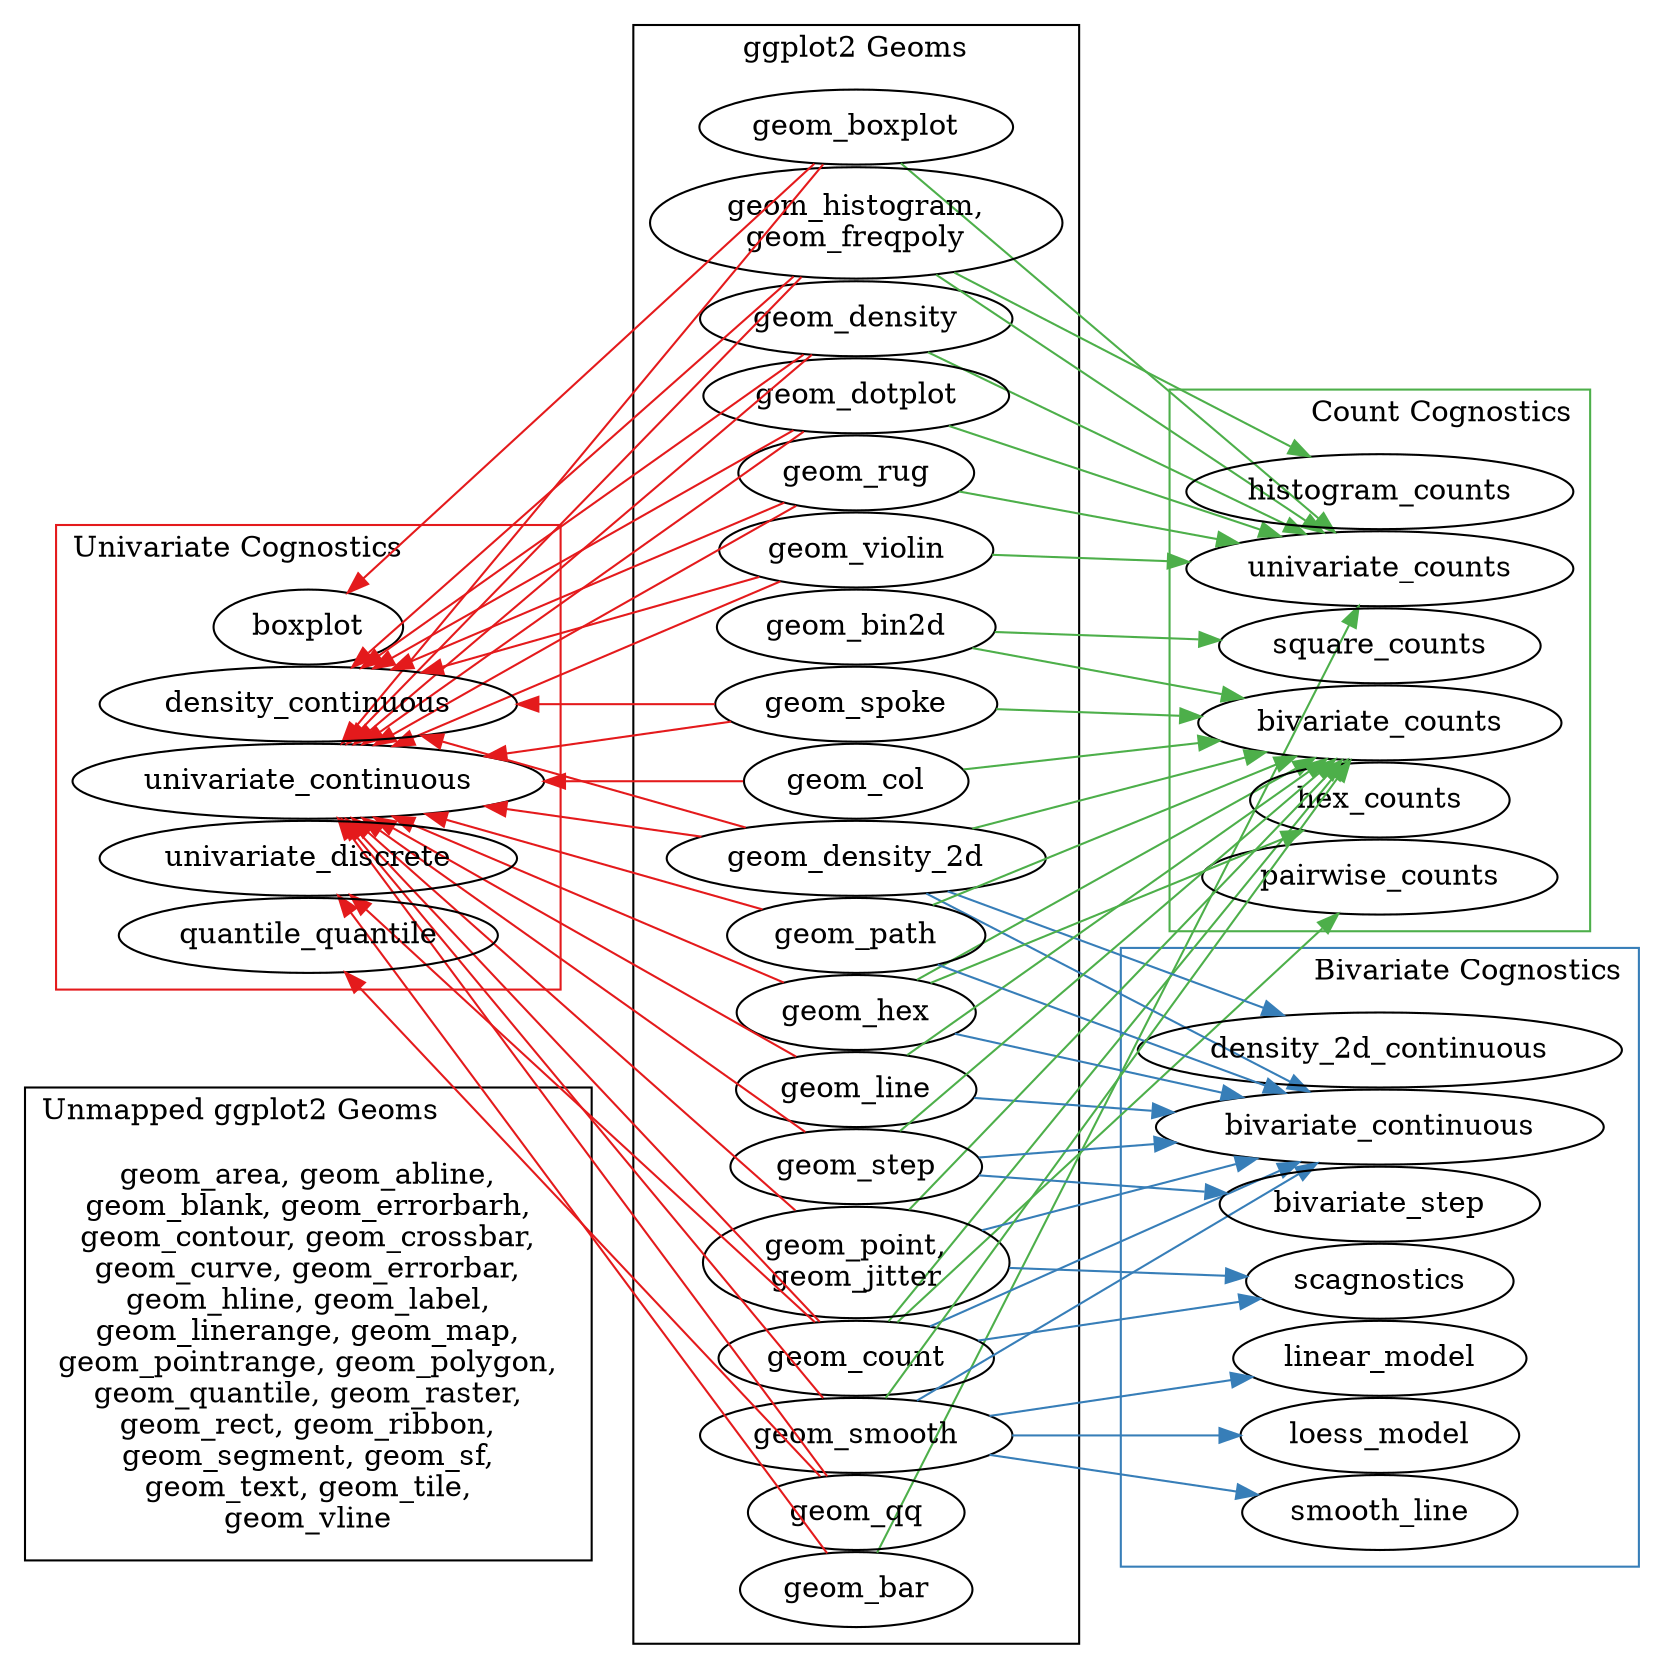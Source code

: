 /* http://webgraphviz.com */
/* http://www.graphviz.org/pdf/dotguide.pdf */
/* http://graphviz.org/doc/info/attrs.html */
/* http://colorbrewer2.org/#type=qualitative&scheme=Pastel2&n=5 */

digraph G {
	/*compound = true;*/
  /*overlap = false;*/
	splines = false;
  rankdir = "LR"

  node [shape = "ellipse"];
  nodesep = 0

  subgraph cluster_not_used {
    label = "Unmapped ggplot2 Geoms"
		labeljust = "left";
    node [shape="plaintext"]
    /*geom_abline [label = "geom_abline, geom_hline,
    geom_vline"];
    geom_blank
    geom_errorbarh
    geom_crossbar [label = "geom_crossbar, geom_errorbar,
    geom_linerange, geom_pointrange"]
    geom_map
    geom_polygon
    geom_quantile
    geom_ribbon [label = "geom_ribbon, geom_area"]
    geom_segment [label = "geom_segment, geom_curve"]
    geom_label [label = "geom_label, geom_text"]
    geom_sf
    geom_contour
    geom_raster [label = "geom_raster, geom_rect,
    geom_tile"]*/
    geom_abline [label = "geom_area, geom_abline,
geom_blank, geom_errorbarh,
geom_contour, geom_crossbar,
geom_curve, geom_errorbar,
geom_hline, geom_label,
geom_linerange, geom_map,
geom_pointrange, geom_polygon,
geom_quantile, geom_raster,
geom_rect, geom_ribbon,
geom_segment, geom_sf,
geom_text, geom_tile,
geom_vline"]
  }


  subgraph cluster_ggplot {
    label = "ggplot2 Geoms"
    geom_bar
    geom_bin2d
    geom_boxplot
    geom_col
    geom_count
    geom_density
    geom_density_2d
    geom_dotplot
    geom_hex
    geom_histogram [label = "geom_histogram,
geom_freqpoly"]
    geom_line
    geom_path
    geom_point [label = "geom_point,
geom_jitter"]
    geom_qq
    geom_rug
    geom_smooth
    geom_spoke
    geom_step
    geom_violin
  }

  subgraph cluster_cogs_uni {
    label = "Univariate Cognostics"
		labeljust = "left";
    graph [color = "#e41a1c"]
    node [labeljust="right"]
    univariate_continuous
    univariate_discrete
    boxplot
    density_continuous
    quantile_quantile
  }
  subgraph cluster_cogs_bi {
    label = "Bivariate Cognostics"
		labeljust = "right";
    graph [color = "#377eb8"]
    bivariate_continuous
    scagnostics
    density_2d_continuous
    smooth_line
    linear_model
    loess_model
    bivariate_step
  }
  subgraph cluster_cogs_counts {
    label = "Count Cognostics"
		labeljust = "right";
    graph [color = "#4daf4a"]
    univariate_counts
    bivariate_counts
    hex_counts
    square_counts
    histogram_counts
    pairwise_counts
  }



  univariate_discrete -> geom_bar [dir = "back", color = "#e41a1c"]
  geom_bar -> univariate_counts [color = "#4daf4a"]
  univariate_continuous -> geom_col [dir = "back", color = "#e41a1c"]
  geom_col -> bivariate_counts [color = "#4daf4a"]
  univariate_continuous -> geom_hex [dir = "back", color = "#e41a1c"]
  geom_hex -> bivariate_continuous [color = "#377eb8"]
  geom_hex -> hex_counts [color = "#4daf4a"]
  geom_hex -> bivariate_counts [color = "#4daf4a"]
  geom_bin2d -> square_counts [color = "#4daf4a"]
  geom_bin2d -> bivariate_counts [color = "#4daf4a"]
  univariate_continuous -> geom_point [dir = "back", color = "#e41a1c"]
  geom_point -> bivariate_continuous [color = "#377eb8"]
  geom_point -> scagnostics [color = "#377eb8"]
  geom_point -> bivariate_counts [color = "#4daf4a"]
  univariate_continuous -> geom_boxplot [dir = "back", color = "#e41a1c"]
  boxplot -> geom_boxplot [dir = "back", color = "#e41a1c"]
  geom_boxplot -> univariate_counts [color = "#4daf4a"]
  univariate_continuous -> geom_count [dir = "back", color = "#e41a1c"]
  univariate_discrete -> geom_count [dir = "back", color = "#e41a1c"]
  geom_count -> bivariate_continuous [color = "#377eb8"]
  geom_count -> pairwise_counts [color = "#4daf4a"]
  geom_count -> scagnostics [color = "#377eb8"]
  geom_count -> bivariate_counts [color = "#4daf4a"]
  univariate_continuous -> geom_density [dir = "back", color = "#e41a1c"]
  density_continuous -> geom_density [dir = "back", color = "#e41a1c"]
  geom_density -> univariate_counts [color = "#4daf4a"]
  univariate_continuous -> geom_violin [dir = "back", color = "#e41a1c"]
  density_continuous -> geom_violin [dir = "back", color = "#e41a1c"]
  geom_violin -> univariate_counts [color = "#4daf4a"]
  univariate_continuous -> geom_density_2d [dir = "back", color = "#e41a1c"]
  geom_density_2d -> bivariate_continuous [color = "#377eb8"]
  density_continuous -> geom_density_2d [dir = "back", color = "#e41a1c"]
  geom_density_2d -> density_2d_continuous [color = "#377eb8"]
  geom_density_2d -> bivariate_counts [color = "#4daf4a"]
  univariate_continuous -> geom_dotplot [dir = "back", color = "#e41a1c"]
  density_continuous -> geom_dotplot [dir = "back", color = "#e41a1c"]
  geom_dotplot -> univariate_counts [color = "#4daf4a"]
  univariate_continuous -> geom_histogram [dir = "back", color = "#e41a1c"]
  density_continuous -> geom_histogram [dir = "back", color = "#e41a1c"]
  geom_histogram -> histogram_counts [color = "#4daf4a"]
  geom_histogram -> univariate_counts [color = "#4daf4a"]
  univariate_continuous -> geom_rug [dir = "back", color = "#e41a1c"]
  density_continuous -> geom_rug [dir = "back", color = "#e41a1c"]
  geom_rug -> univariate_counts [color = "#4daf4a"]
  univariate_continuous -> geom_spoke [dir = "back", color = "#e41a1c"]
  density_continuous -> geom_spoke [dir = "back", color = "#e41a1c"]
  geom_spoke -> bivariate_counts [color = "#4daf4a"]
  univariate_continuous -> geom_qq [dir = "back", color = "#e41a1c"]
  quantile_quantile -> geom_qq [dir = "back", color = "#e41a1c"]
  univariate_continuous -> geom_smooth [dir = "back", color = "#e41a1c"]
  geom_smooth -> bivariate_continuous [color = "#377eb8"]
  geom_smooth -> smooth_line [color = "#377eb8"]
  geom_smooth -> loess_model [color = "#377eb8"]
  geom_smooth -> linear_model [color = "#377eb8"]
  geom_smooth -> bivariate_counts [color = "#4daf4a"]
  univariate_continuous -> geom_line [dir = "back", color = "#e41a1c"]
  geom_line -> bivariate_continuous [color = "#377eb8"]
  geom_line -> bivariate_counts [color = "#4daf4a"]
  univariate_continuous -> geom_path [dir = "back", color = "#e41a1c"]
  geom_path -> bivariate_continuous [color = "#377eb8"]
  geom_path -> bivariate_counts [color = "#4daf4a"]
  univariate_continuous -> geom_step [dir = "back", color = "#e41a1c"]
  geom_step -> bivariate_step [color = "#377eb8"]
  geom_step -> bivariate_continuous [color = "#377eb8"]
  geom_step -> bivariate_counts [color = "#4daf4a"]

}
